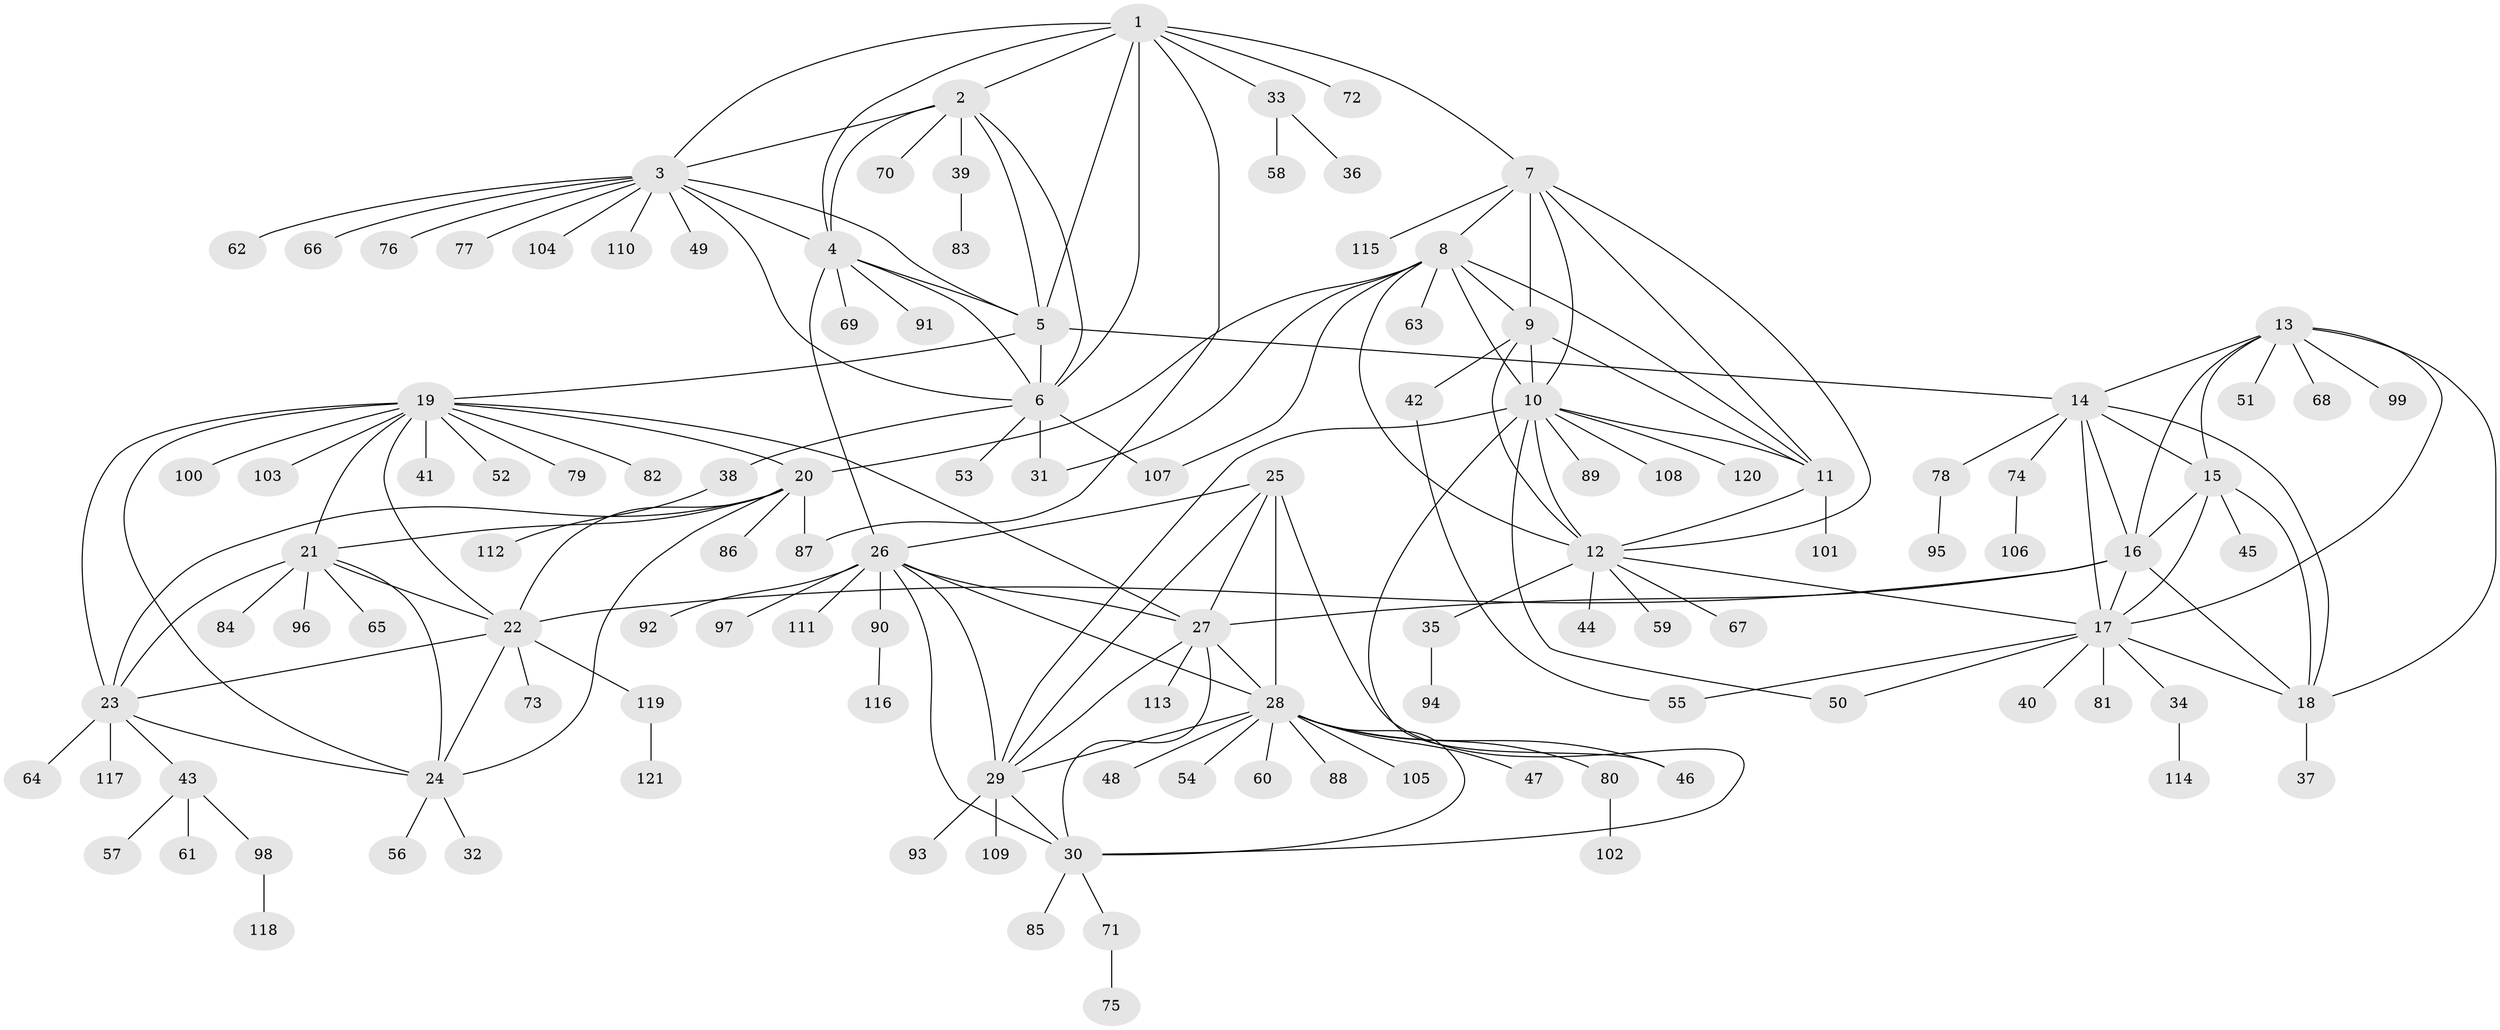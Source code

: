 // Generated by graph-tools (version 1.1) at 2025/26/03/09/25 03:26:47]
// undirected, 121 vertices, 182 edges
graph export_dot {
graph [start="1"]
  node [color=gray90,style=filled];
  1;
  2;
  3;
  4;
  5;
  6;
  7;
  8;
  9;
  10;
  11;
  12;
  13;
  14;
  15;
  16;
  17;
  18;
  19;
  20;
  21;
  22;
  23;
  24;
  25;
  26;
  27;
  28;
  29;
  30;
  31;
  32;
  33;
  34;
  35;
  36;
  37;
  38;
  39;
  40;
  41;
  42;
  43;
  44;
  45;
  46;
  47;
  48;
  49;
  50;
  51;
  52;
  53;
  54;
  55;
  56;
  57;
  58;
  59;
  60;
  61;
  62;
  63;
  64;
  65;
  66;
  67;
  68;
  69;
  70;
  71;
  72;
  73;
  74;
  75;
  76;
  77;
  78;
  79;
  80;
  81;
  82;
  83;
  84;
  85;
  86;
  87;
  88;
  89;
  90;
  91;
  92;
  93;
  94;
  95;
  96;
  97;
  98;
  99;
  100;
  101;
  102;
  103;
  104;
  105;
  106;
  107;
  108;
  109;
  110;
  111;
  112;
  113;
  114;
  115;
  116;
  117;
  118;
  119;
  120;
  121;
  1 -- 2;
  1 -- 3;
  1 -- 4;
  1 -- 5;
  1 -- 6;
  1 -- 7;
  1 -- 33;
  1 -- 72;
  1 -- 87;
  2 -- 3;
  2 -- 4;
  2 -- 5;
  2 -- 6;
  2 -- 39;
  2 -- 70;
  3 -- 4;
  3 -- 5;
  3 -- 6;
  3 -- 49;
  3 -- 62;
  3 -- 66;
  3 -- 76;
  3 -- 77;
  3 -- 104;
  3 -- 110;
  4 -- 5;
  4 -- 6;
  4 -- 26;
  4 -- 69;
  4 -- 91;
  5 -- 6;
  5 -- 14;
  5 -- 19;
  6 -- 31;
  6 -- 38;
  6 -- 53;
  6 -- 107;
  7 -- 8;
  7 -- 9;
  7 -- 10;
  7 -- 11;
  7 -- 12;
  7 -- 115;
  8 -- 9;
  8 -- 10;
  8 -- 11;
  8 -- 12;
  8 -- 20;
  8 -- 31;
  8 -- 63;
  8 -- 107;
  9 -- 10;
  9 -- 11;
  9 -- 12;
  9 -- 42;
  10 -- 11;
  10 -- 12;
  10 -- 29;
  10 -- 46;
  10 -- 50;
  10 -- 89;
  10 -- 108;
  10 -- 120;
  11 -- 12;
  11 -- 101;
  12 -- 17;
  12 -- 35;
  12 -- 44;
  12 -- 59;
  12 -- 67;
  13 -- 14;
  13 -- 15;
  13 -- 16;
  13 -- 17;
  13 -- 18;
  13 -- 51;
  13 -- 68;
  13 -- 99;
  14 -- 15;
  14 -- 16;
  14 -- 17;
  14 -- 18;
  14 -- 74;
  14 -- 78;
  15 -- 16;
  15 -- 17;
  15 -- 18;
  15 -- 45;
  16 -- 17;
  16 -- 18;
  16 -- 22;
  16 -- 27;
  17 -- 18;
  17 -- 34;
  17 -- 40;
  17 -- 50;
  17 -- 55;
  17 -- 81;
  18 -- 37;
  19 -- 20;
  19 -- 21;
  19 -- 22;
  19 -- 23;
  19 -- 24;
  19 -- 27;
  19 -- 41;
  19 -- 52;
  19 -- 79;
  19 -- 82;
  19 -- 100;
  19 -- 103;
  20 -- 21;
  20 -- 22;
  20 -- 23;
  20 -- 24;
  20 -- 86;
  20 -- 87;
  21 -- 22;
  21 -- 23;
  21 -- 24;
  21 -- 65;
  21 -- 84;
  21 -- 96;
  22 -- 23;
  22 -- 24;
  22 -- 73;
  22 -- 119;
  23 -- 24;
  23 -- 43;
  23 -- 64;
  23 -- 117;
  24 -- 32;
  24 -- 56;
  25 -- 26;
  25 -- 27;
  25 -- 28;
  25 -- 29;
  25 -- 30;
  26 -- 27;
  26 -- 28;
  26 -- 29;
  26 -- 30;
  26 -- 90;
  26 -- 92;
  26 -- 97;
  26 -- 111;
  27 -- 28;
  27 -- 29;
  27 -- 30;
  27 -- 113;
  28 -- 29;
  28 -- 30;
  28 -- 46;
  28 -- 47;
  28 -- 48;
  28 -- 54;
  28 -- 60;
  28 -- 80;
  28 -- 88;
  28 -- 105;
  29 -- 30;
  29 -- 93;
  29 -- 109;
  30 -- 71;
  30 -- 85;
  33 -- 36;
  33 -- 58;
  34 -- 114;
  35 -- 94;
  38 -- 112;
  39 -- 83;
  42 -- 55;
  43 -- 57;
  43 -- 61;
  43 -- 98;
  71 -- 75;
  74 -- 106;
  78 -- 95;
  80 -- 102;
  90 -- 116;
  98 -- 118;
  119 -- 121;
}
